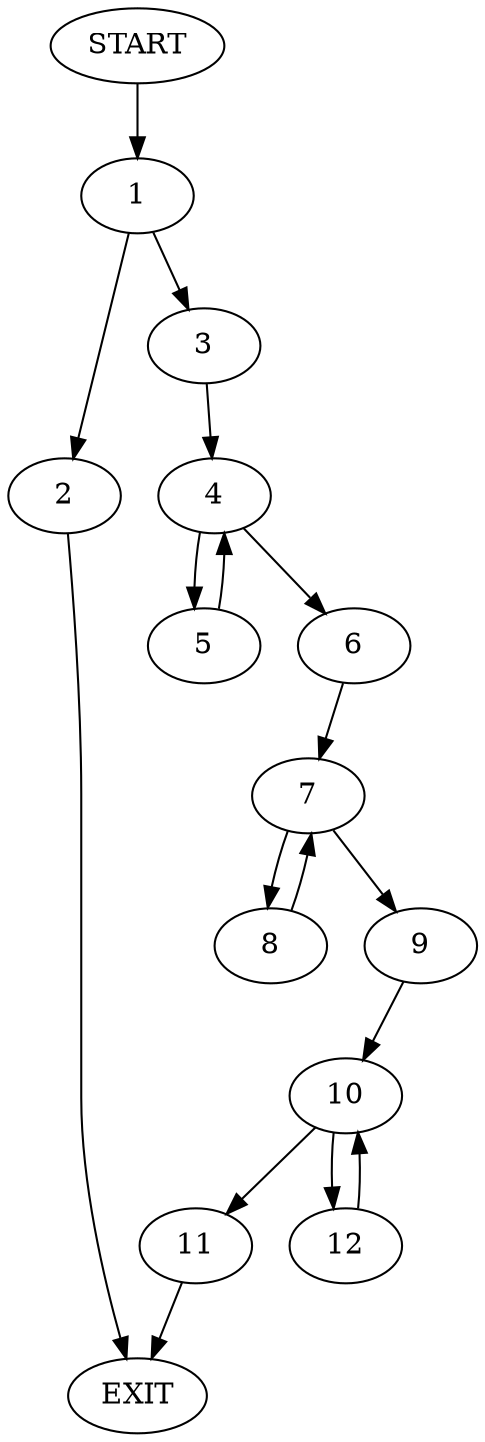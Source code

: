 digraph {
0 [label="START"]
13 [label="EXIT"]
0 -> 1
1 -> 2
1 -> 3
2 -> 13
3 -> 4
4 -> 5
4 -> 6
6 -> 7
5 -> 4
7 -> 8
7 -> 9
8 -> 7
9 -> 10
10 -> 11
10 -> 12
12 -> 10
11 -> 13
}
